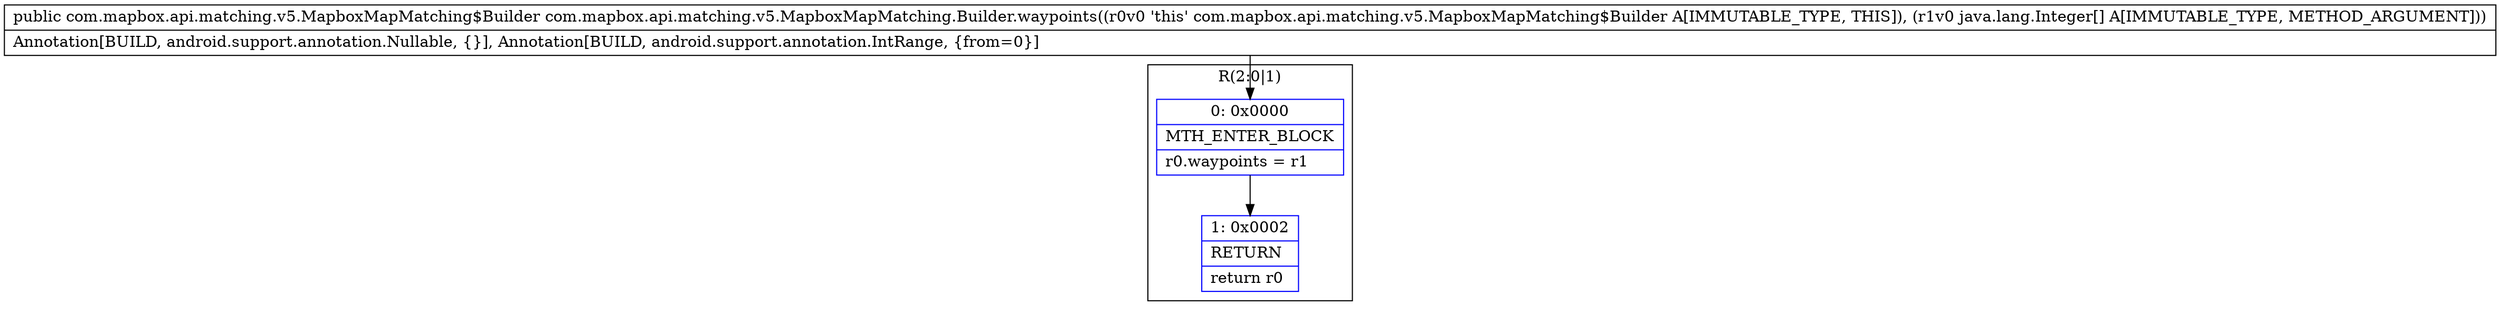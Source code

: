 digraph "CFG forcom.mapbox.api.matching.v5.MapboxMapMatching.Builder.waypoints([Ljava\/lang\/Integer;)Lcom\/mapbox\/api\/matching\/v5\/MapboxMapMatching$Builder;" {
subgraph cluster_Region_557668174 {
label = "R(2:0|1)";
node [shape=record,color=blue];
Node_0 [shape=record,label="{0\:\ 0x0000|MTH_ENTER_BLOCK\l|r0.waypoints = r1\l}"];
Node_1 [shape=record,label="{1\:\ 0x0002|RETURN\l|return r0\l}"];
}
MethodNode[shape=record,label="{public com.mapbox.api.matching.v5.MapboxMapMatching$Builder com.mapbox.api.matching.v5.MapboxMapMatching.Builder.waypoints((r0v0 'this' com.mapbox.api.matching.v5.MapboxMapMatching$Builder A[IMMUTABLE_TYPE, THIS]), (r1v0 java.lang.Integer[] A[IMMUTABLE_TYPE, METHOD_ARGUMENT]))  | Annotation[BUILD, android.support.annotation.Nullable, \{\}], Annotation[BUILD, android.support.annotation.IntRange, \{from=0\}]\l}"];
MethodNode -> Node_0;
Node_0 -> Node_1;
}

